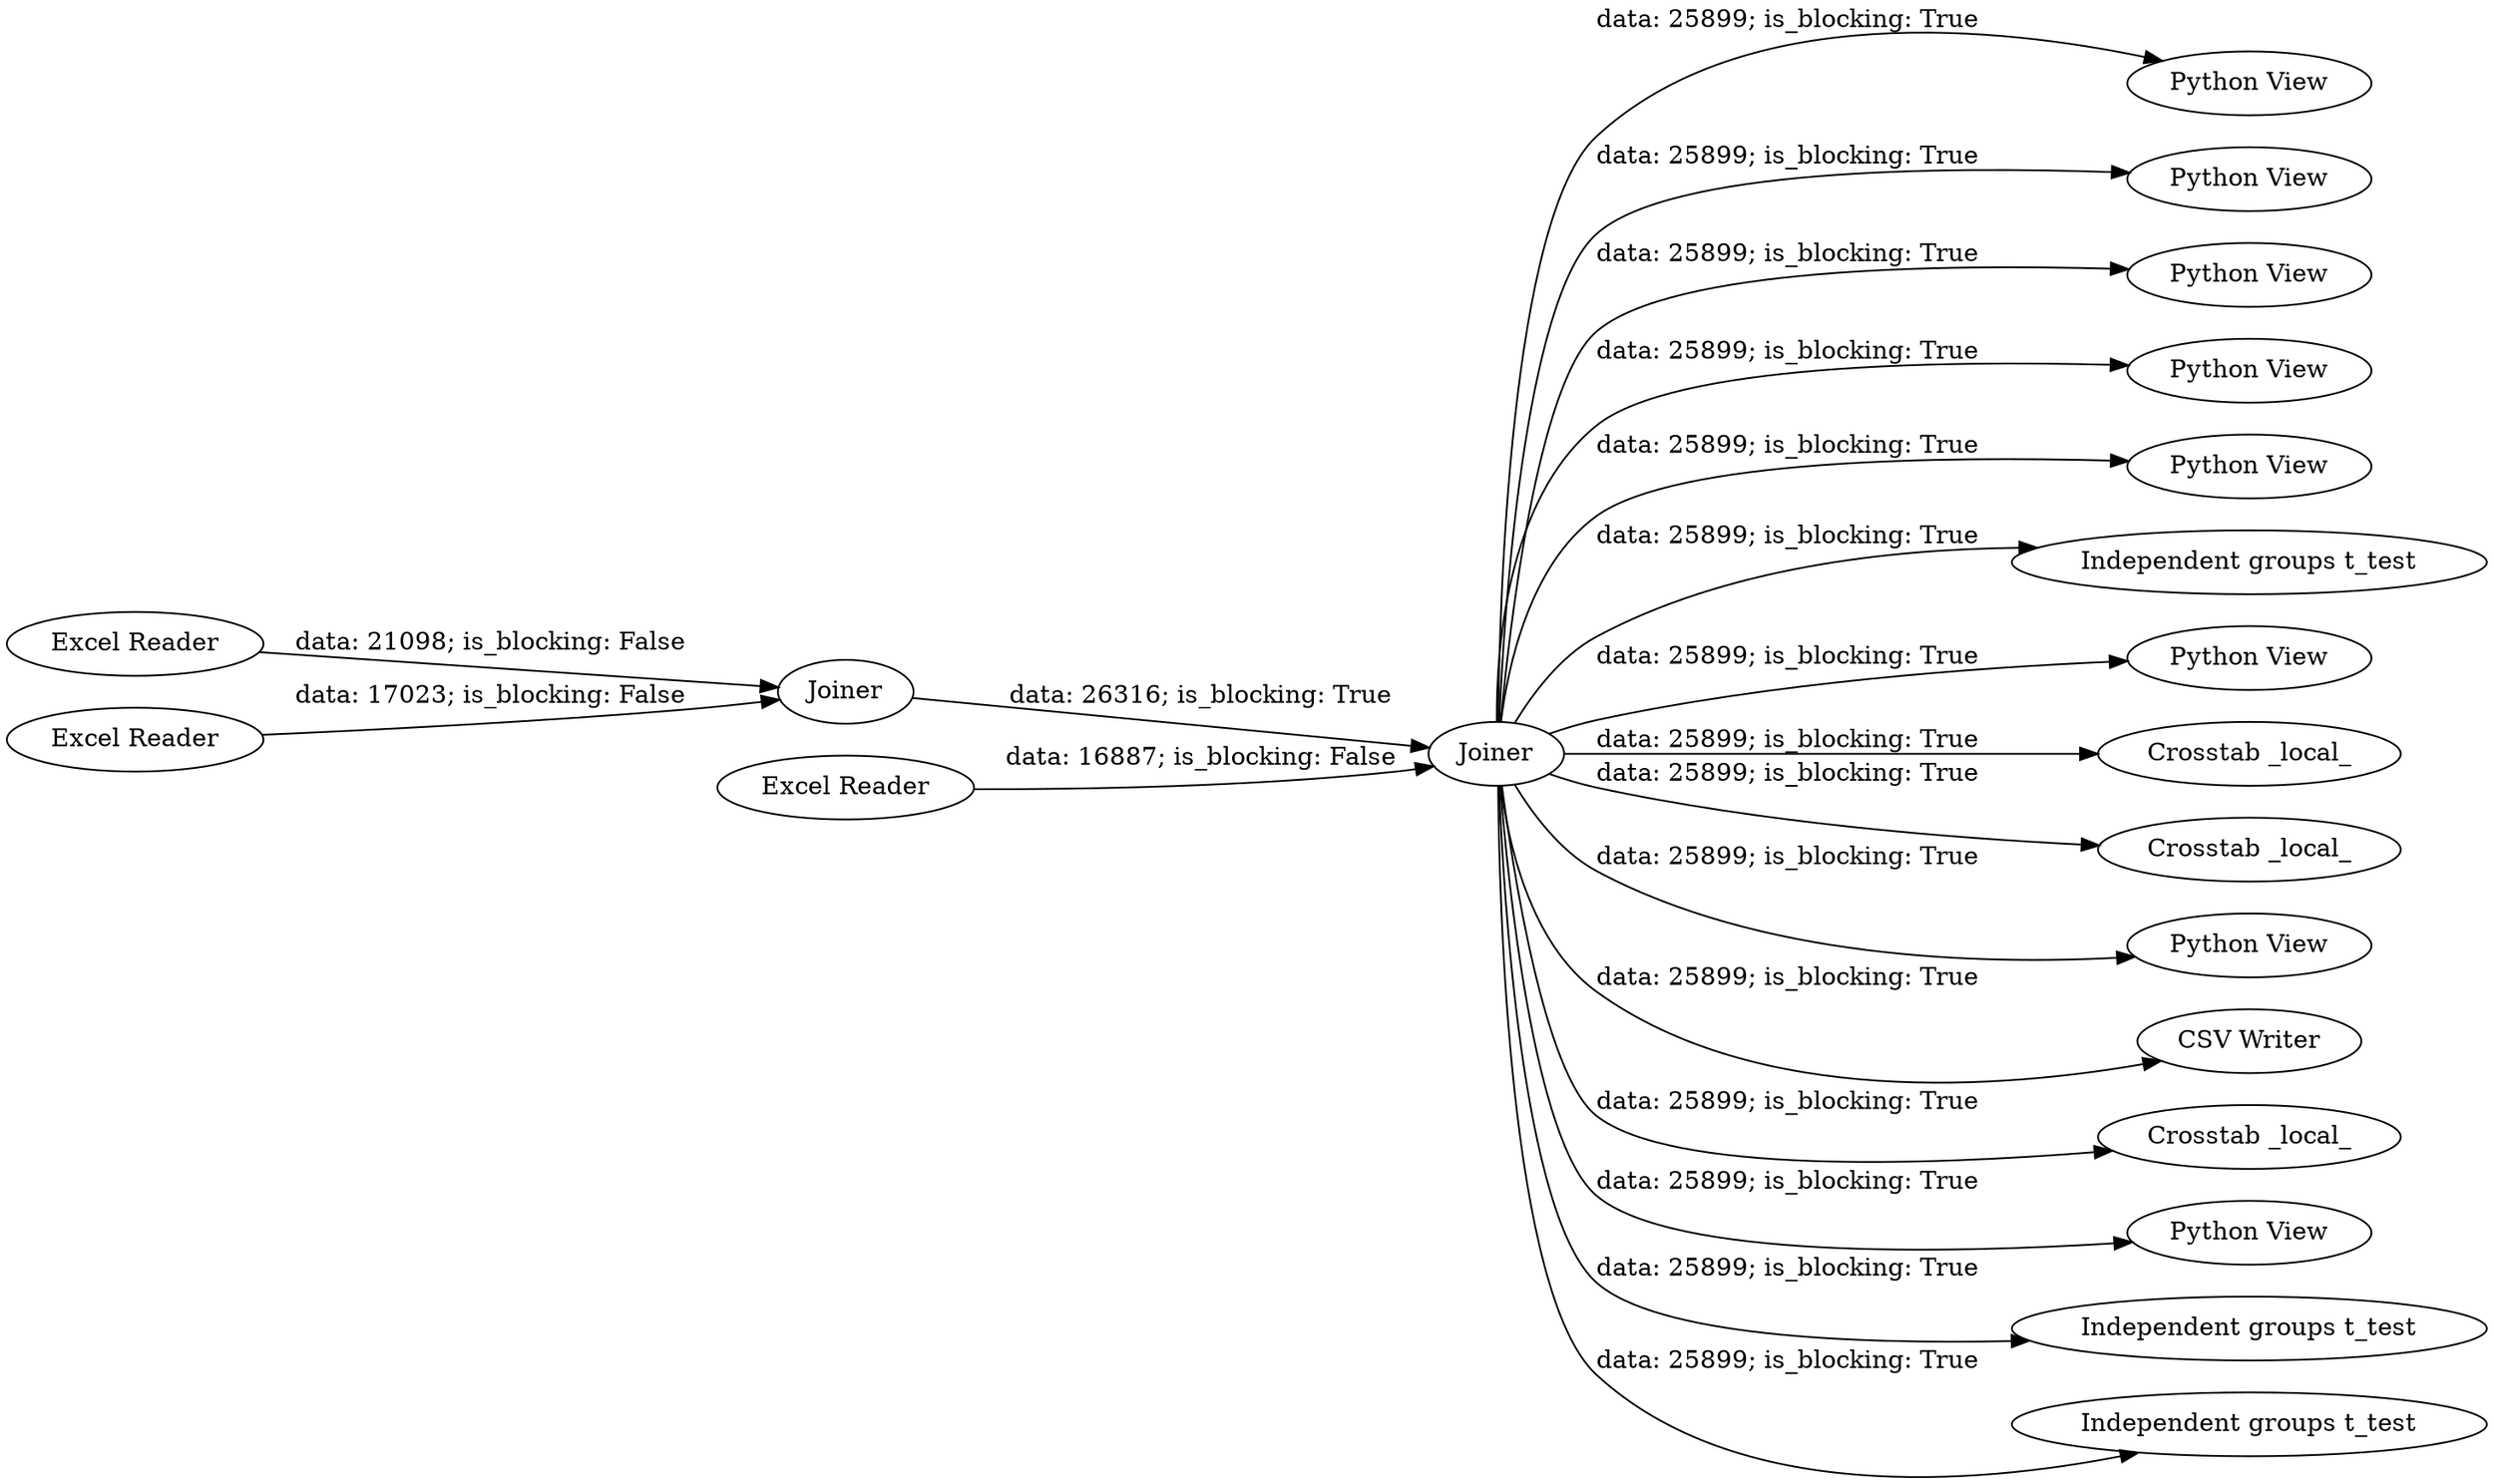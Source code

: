 digraph {
	"-5565967819722804222_40" [label="Python View"]
	"-5565967819722804222_8" [label=Joiner]
	"-5565967819722804222_7" [label=Joiner]
	"-5565967819722804222_42" [label="Python View"]
	"-5565967819722804222_45" [label="Python View"]
	"-5565967819722804222_39" [label="Python View"]
	"-5565967819722804222_44" [label="Python View"]
	"-5565967819722804222_5" [label="Excel Reader"]
	"-5565967819722804222_47" [label="Independent groups t_test"]
	"-5565967819722804222_4" [label="Excel Reader"]
	"-5565967819722804222_43" [label="Python View"]
	"-5565967819722804222_51" [label="Crosstab _local_"]
	"-5565967819722804222_27" [label="Crosstab _local_"]
	"-5565967819722804222_46" [label="Python View"]
	"-5565967819722804222_52" [label="CSV Writer"]
	"-5565967819722804222_50" [label="Crosstab _local_"]
	"-5565967819722804222_21" [label="Python View"]
	"-5565967819722804222_6" [label="Excel Reader"]
	"-5565967819722804222_32" [label="Independent groups t_test"]
	"-5565967819722804222_25" [label="Independent groups t_test"]
	"-5565967819722804222_8" -> "-5565967819722804222_45" [label="data: 25899; is_blocking: True"]
	"-5565967819722804222_8" -> "-5565967819722804222_43" [label="data: 25899; is_blocking: True"]
	"-5565967819722804222_8" -> "-5565967819722804222_32" [label="data: 25899; is_blocking: True"]
	"-5565967819722804222_6" -> "-5565967819722804222_7" [label="data: 17023; is_blocking: False"]
	"-5565967819722804222_8" -> "-5565967819722804222_46" [label="data: 25899; is_blocking: True"]
	"-5565967819722804222_4" -> "-5565967819722804222_7" [label="data: 21098; is_blocking: False"]
	"-5565967819722804222_8" -> "-5565967819722804222_39" [label="data: 25899; is_blocking: True"]
	"-5565967819722804222_8" -> "-5565967819722804222_21" [label="data: 25899; is_blocking: True"]
	"-5565967819722804222_8" -> "-5565967819722804222_52" [label="data: 25899; is_blocking: True"]
	"-5565967819722804222_5" -> "-5565967819722804222_8" [label="data: 16887; is_blocking: False"]
	"-5565967819722804222_8" -> "-5565967819722804222_27" [label="data: 25899; is_blocking: True"]
	"-5565967819722804222_8" -> "-5565967819722804222_42" [label="data: 25899; is_blocking: True"]
	"-5565967819722804222_8" -> "-5565967819722804222_50" [label="data: 25899; is_blocking: True"]
	"-5565967819722804222_8" -> "-5565967819722804222_40" [label="data: 25899; is_blocking: True"]
	"-5565967819722804222_8" -> "-5565967819722804222_51" [label="data: 25899; is_blocking: True"]
	"-5565967819722804222_8" -> "-5565967819722804222_25" [label="data: 25899; is_blocking: True"]
	"-5565967819722804222_8" -> "-5565967819722804222_44" [label="data: 25899; is_blocking: True"]
	"-5565967819722804222_8" -> "-5565967819722804222_47" [label="data: 25899; is_blocking: True"]
	"-5565967819722804222_7" -> "-5565967819722804222_8" [label="data: 26316; is_blocking: True"]
	rankdir=LR
}
